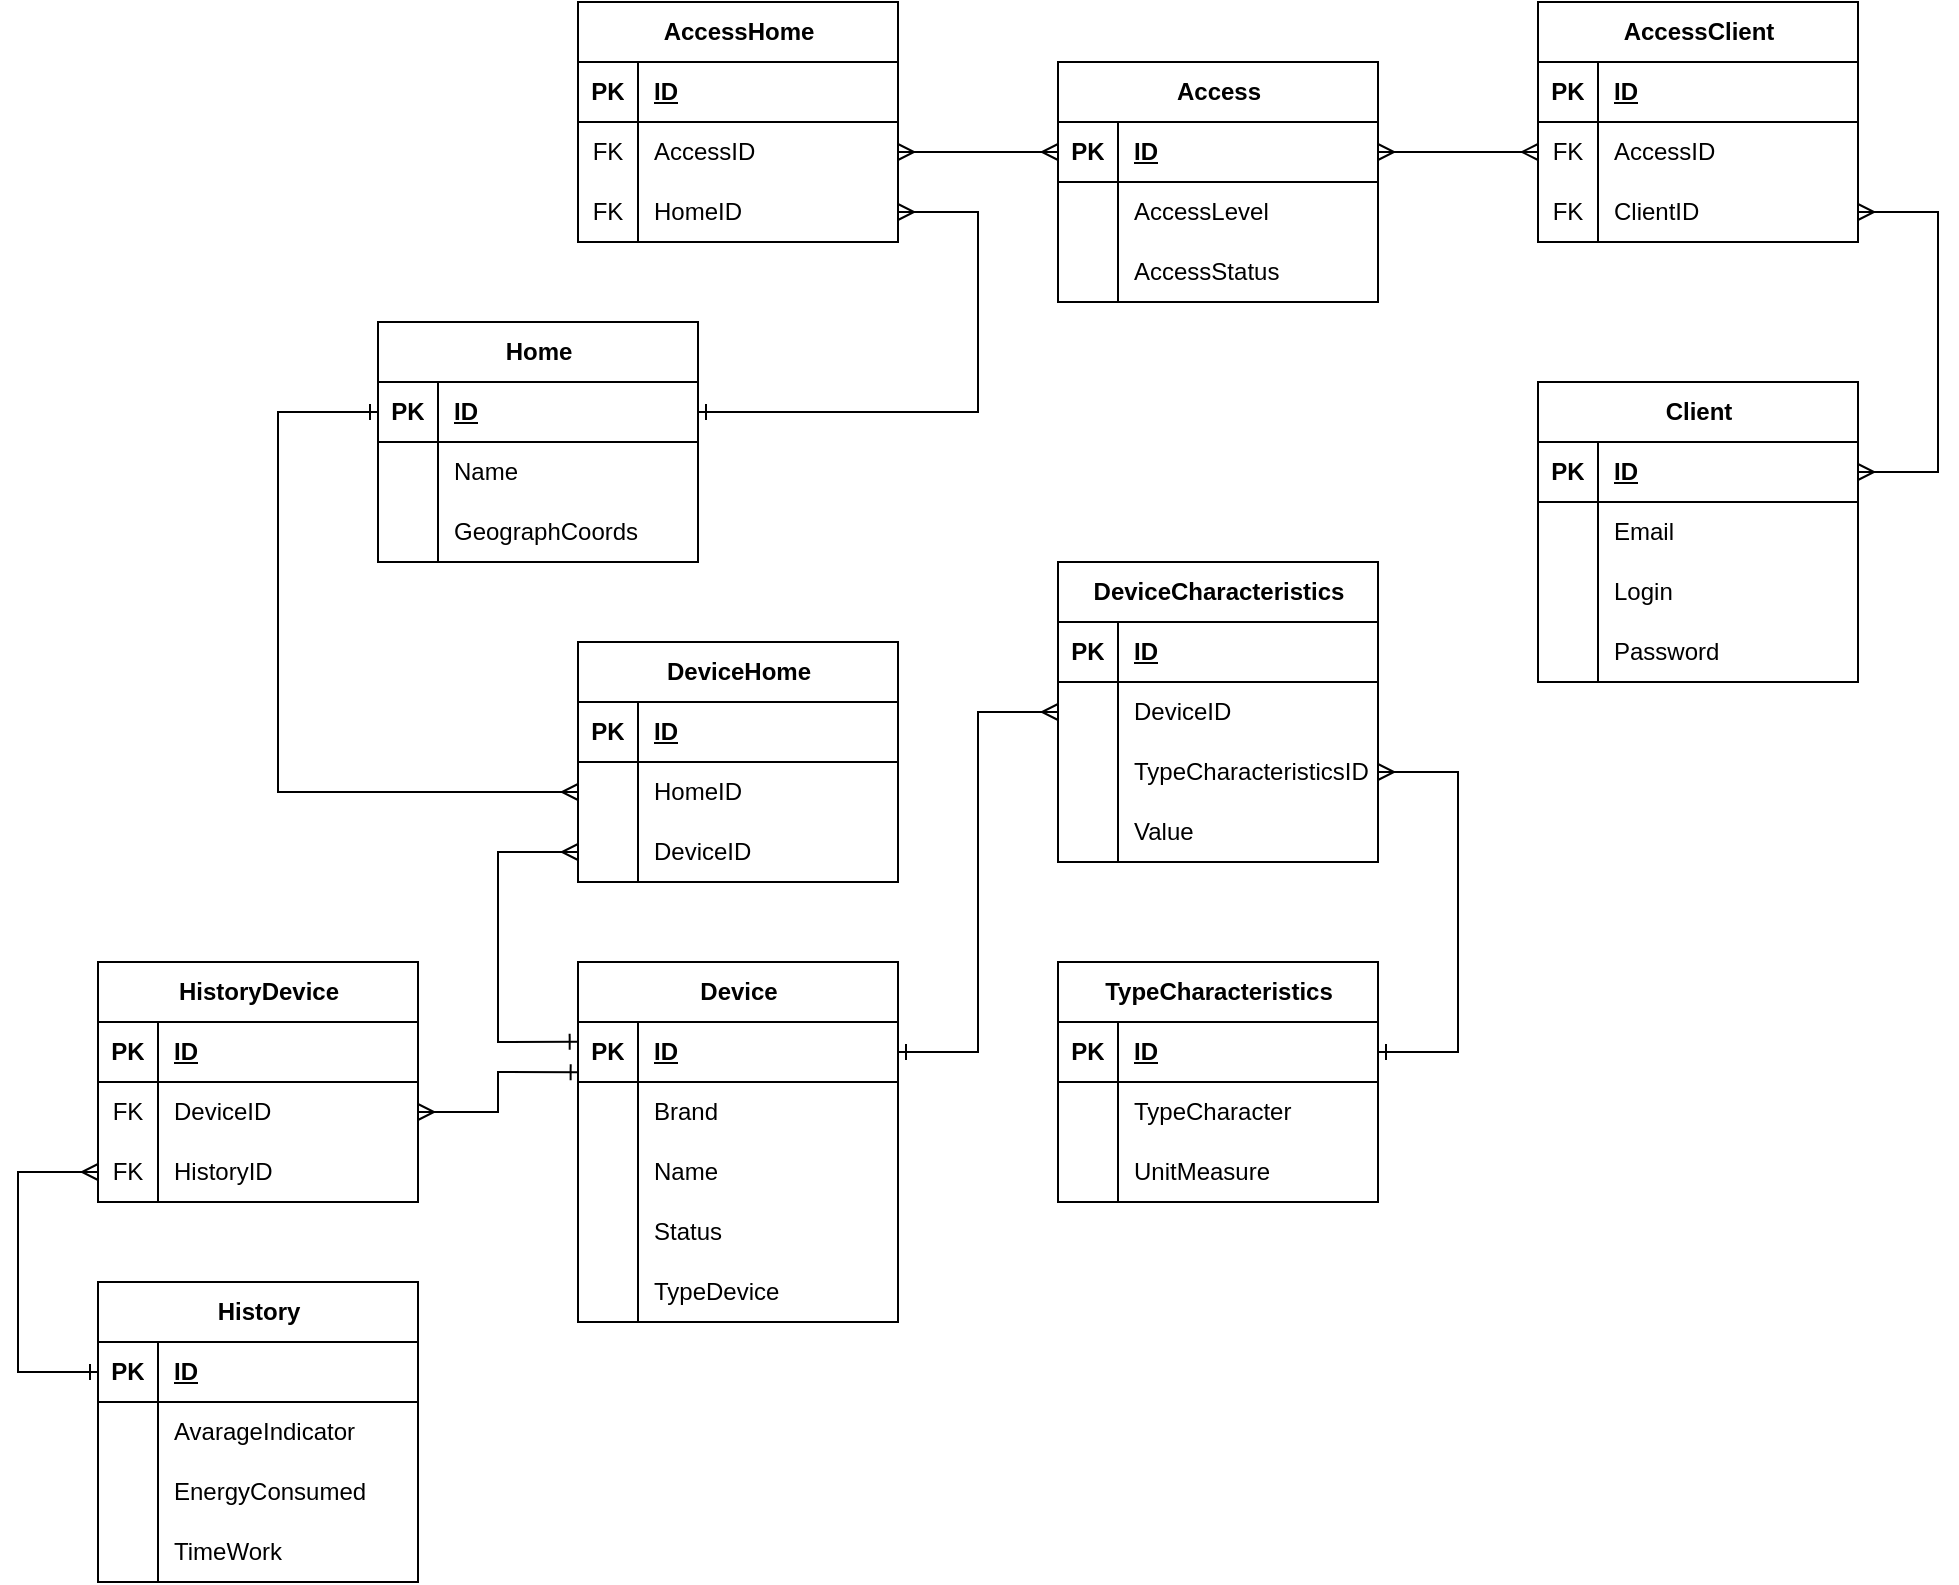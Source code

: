 <mxfile version="24.7.7">
  <diagram name="Страница — 1" id="acQRWjrzT6wDK0g6bfdz">
    <mxGraphModel dx="2562" dy="1176" grid="1" gridSize="10" guides="1" tooltips="1" connect="1" arrows="1" fold="1" page="1" pageScale="1" pageWidth="827" pageHeight="1169" math="0" shadow="0">
      <root>
        <mxCell id="0" />
        <mxCell id="1" parent="0" />
        <mxCell id="MQcg_zHYa3KgbE9stu58-11" value="Client" style="shape=table;startSize=30;container=1;collapsible=1;childLayout=tableLayout;fixedRows=1;rowLines=0;fontStyle=1;align=center;resizeLast=1;html=1;" vertex="1" parent="1">
          <mxGeometry x="240" y="350" width="160" height="150" as="geometry" />
        </mxCell>
        <mxCell id="MQcg_zHYa3KgbE9stu58-12" value="" style="shape=tableRow;horizontal=0;startSize=0;swimlaneHead=0;swimlaneBody=0;fillColor=none;collapsible=0;dropTarget=0;points=[[0,0.5],[1,0.5]];portConstraint=eastwest;top=0;left=0;right=0;bottom=1;" vertex="1" parent="MQcg_zHYa3KgbE9stu58-11">
          <mxGeometry y="30" width="160" height="30" as="geometry" />
        </mxCell>
        <mxCell id="MQcg_zHYa3KgbE9stu58-13" value="PK" style="shape=partialRectangle;connectable=0;fillColor=none;top=0;left=0;bottom=0;right=0;fontStyle=1;overflow=hidden;whiteSpace=wrap;html=1;" vertex="1" parent="MQcg_zHYa3KgbE9stu58-12">
          <mxGeometry width="30" height="30" as="geometry">
            <mxRectangle width="30" height="30" as="alternateBounds" />
          </mxGeometry>
        </mxCell>
        <mxCell id="MQcg_zHYa3KgbE9stu58-14" value="ID" style="shape=partialRectangle;connectable=0;fillColor=none;top=0;left=0;bottom=0;right=0;align=left;spacingLeft=6;fontStyle=5;overflow=hidden;whiteSpace=wrap;html=1;" vertex="1" parent="MQcg_zHYa3KgbE9stu58-12">
          <mxGeometry x="30" width="130" height="30" as="geometry">
            <mxRectangle width="130" height="30" as="alternateBounds" />
          </mxGeometry>
        </mxCell>
        <mxCell id="MQcg_zHYa3KgbE9stu58-15" value="" style="shape=tableRow;horizontal=0;startSize=0;swimlaneHead=0;swimlaneBody=0;fillColor=none;collapsible=0;dropTarget=0;points=[[0,0.5],[1,0.5]];portConstraint=eastwest;top=0;left=0;right=0;bottom=0;" vertex="1" parent="MQcg_zHYa3KgbE9stu58-11">
          <mxGeometry y="60" width="160" height="30" as="geometry" />
        </mxCell>
        <mxCell id="MQcg_zHYa3KgbE9stu58-16" value="" style="shape=partialRectangle;connectable=0;fillColor=none;top=0;left=0;bottom=0;right=0;editable=1;overflow=hidden;whiteSpace=wrap;html=1;" vertex="1" parent="MQcg_zHYa3KgbE9stu58-15">
          <mxGeometry width="30" height="30" as="geometry">
            <mxRectangle width="30" height="30" as="alternateBounds" />
          </mxGeometry>
        </mxCell>
        <mxCell id="MQcg_zHYa3KgbE9stu58-17" value="Email" style="shape=partialRectangle;connectable=0;fillColor=none;top=0;left=0;bottom=0;right=0;align=left;spacingLeft=6;overflow=hidden;whiteSpace=wrap;html=1;" vertex="1" parent="MQcg_zHYa3KgbE9stu58-15">
          <mxGeometry x="30" width="130" height="30" as="geometry">
            <mxRectangle width="130" height="30" as="alternateBounds" />
          </mxGeometry>
        </mxCell>
        <mxCell id="MQcg_zHYa3KgbE9stu58-18" value="" style="shape=tableRow;horizontal=0;startSize=0;swimlaneHead=0;swimlaneBody=0;fillColor=none;collapsible=0;dropTarget=0;points=[[0,0.5],[1,0.5]];portConstraint=eastwest;top=0;left=0;right=0;bottom=0;" vertex="1" parent="MQcg_zHYa3KgbE9stu58-11">
          <mxGeometry y="90" width="160" height="30" as="geometry" />
        </mxCell>
        <mxCell id="MQcg_zHYa3KgbE9stu58-19" value="" style="shape=partialRectangle;connectable=0;fillColor=none;top=0;left=0;bottom=0;right=0;editable=1;overflow=hidden;whiteSpace=wrap;html=1;" vertex="1" parent="MQcg_zHYa3KgbE9stu58-18">
          <mxGeometry width="30" height="30" as="geometry">
            <mxRectangle width="30" height="30" as="alternateBounds" />
          </mxGeometry>
        </mxCell>
        <mxCell id="MQcg_zHYa3KgbE9stu58-20" value="Login" style="shape=partialRectangle;connectable=0;fillColor=none;top=0;left=0;bottom=0;right=0;align=left;spacingLeft=6;overflow=hidden;whiteSpace=wrap;html=1;" vertex="1" parent="MQcg_zHYa3KgbE9stu58-18">
          <mxGeometry x="30" width="130" height="30" as="geometry">
            <mxRectangle width="130" height="30" as="alternateBounds" />
          </mxGeometry>
        </mxCell>
        <mxCell id="MQcg_zHYa3KgbE9stu58-21" value="" style="shape=tableRow;horizontal=0;startSize=0;swimlaneHead=0;swimlaneBody=0;fillColor=none;collapsible=0;dropTarget=0;points=[[0,0.5],[1,0.5]];portConstraint=eastwest;top=0;left=0;right=0;bottom=0;" vertex="1" parent="MQcg_zHYa3KgbE9stu58-11">
          <mxGeometry y="120" width="160" height="30" as="geometry" />
        </mxCell>
        <mxCell id="MQcg_zHYa3KgbE9stu58-22" value="" style="shape=partialRectangle;connectable=0;fillColor=none;top=0;left=0;bottom=0;right=0;editable=1;overflow=hidden;whiteSpace=wrap;html=1;" vertex="1" parent="MQcg_zHYa3KgbE9stu58-21">
          <mxGeometry width="30" height="30" as="geometry">
            <mxRectangle width="30" height="30" as="alternateBounds" />
          </mxGeometry>
        </mxCell>
        <mxCell id="MQcg_zHYa3KgbE9stu58-23" value="Password" style="shape=partialRectangle;connectable=0;fillColor=none;top=0;left=0;bottom=0;right=0;align=left;spacingLeft=6;overflow=hidden;whiteSpace=wrap;html=1;" vertex="1" parent="MQcg_zHYa3KgbE9stu58-21">
          <mxGeometry x="30" width="130" height="30" as="geometry">
            <mxRectangle width="130" height="30" as="alternateBounds" />
          </mxGeometry>
        </mxCell>
        <mxCell id="MQcg_zHYa3KgbE9stu58-24" value="AccessClient" style="shape=table;startSize=30;container=1;collapsible=1;childLayout=tableLayout;fixedRows=1;rowLines=0;fontStyle=1;align=center;resizeLast=1;html=1;" vertex="1" parent="1">
          <mxGeometry x="240" y="160" width="160" height="120" as="geometry" />
        </mxCell>
        <mxCell id="MQcg_zHYa3KgbE9stu58-25" value="" style="shape=tableRow;horizontal=0;startSize=0;swimlaneHead=0;swimlaneBody=0;fillColor=none;collapsible=0;dropTarget=0;points=[[0,0.5],[1,0.5]];portConstraint=eastwest;top=0;left=0;right=0;bottom=1;" vertex="1" parent="MQcg_zHYa3KgbE9stu58-24">
          <mxGeometry y="30" width="160" height="30" as="geometry" />
        </mxCell>
        <mxCell id="MQcg_zHYa3KgbE9stu58-26" value="PK" style="shape=partialRectangle;connectable=0;fillColor=none;top=0;left=0;bottom=0;right=0;fontStyle=1;overflow=hidden;whiteSpace=wrap;html=1;" vertex="1" parent="MQcg_zHYa3KgbE9stu58-25">
          <mxGeometry width="30" height="30" as="geometry">
            <mxRectangle width="30" height="30" as="alternateBounds" />
          </mxGeometry>
        </mxCell>
        <mxCell id="MQcg_zHYa3KgbE9stu58-27" value="ID" style="shape=partialRectangle;connectable=0;fillColor=none;top=0;left=0;bottom=0;right=0;align=left;spacingLeft=6;fontStyle=5;overflow=hidden;whiteSpace=wrap;html=1;" vertex="1" parent="MQcg_zHYa3KgbE9stu58-25">
          <mxGeometry x="30" width="130" height="30" as="geometry">
            <mxRectangle width="130" height="30" as="alternateBounds" />
          </mxGeometry>
        </mxCell>
        <mxCell id="MQcg_zHYa3KgbE9stu58-28" value="" style="shape=tableRow;horizontal=0;startSize=0;swimlaneHead=0;swimlaneBody=0;fillColor=none;collapsible=0;dropTarget=0;points=[[0,0.5],[1,0.5]];portConstraint=eastwest;top=0;left=0;right=0;bottom=0;" vertex="1" parent="MQcg_zHYa3KgbE9stu58-24">
          <mxGeometry y="60" width="160" height="30" as="geometry" />
        </mxCell>
        <mxCell id="MQcg_zHYa3KgbE9stu58-29" value="FK" style="shape=partialRectangle;connectable=0;fillColor=none;top=0;left=0;bottom=0;right=0;editable=1;overflow=hidden;whiteSpace=wrap;html=1;" vertex="1" parent="MQcg_zHYa3KgbE9stu58-28">
          <mxGeometry width="30" height="30" as="geometry">
            <mxRectangle width="30" height="30" as="alternateBounds" />
          </mxGeometry>
        </mxCell>
        <mxCell id="MQcg_zHYa3KgbE9stu58-30" value="AccessID" style="shape=partialRectangle;connectable=0;fillColor=none;top=0;left=0;bottom=0;right=0;align=left;spacingLeft=6;overflow=hidden;whiteSpace=wrap;html=1;" vertex="1" parent="MQcg_zHYa3KgbE9stu58-28">
          <mxGeometry x="30" width="130" height="30" as="geometry">
            <mxRectangle width="130" height="30" as="alternateBounds" />
          </mxGeometry>
        </mxCell>
        <mxCell id="MQcg_zHYa3KgbE9stu58-31" value="" style="shape=tableRow;horizontal=0;startSize=0;swimlaneHead=0;swimlaneBody=0;fillColor=none;collapsible=0;dropTarget=0;points=[[0,0.5],[1,0.5]];portConstraint=eastwest;top=0;left=0;right=0;bottom=0;" vertex="1" parent="MQcg_zHYa3KgbE9stu58-24">
          <mxGeometry y="90" width="160" height="30" as="geometry" />
        </mxCell>
        <mxCell id="MQcg_zHYa3KgbE9stu58-32" value="FK" style="shape=partialRectangle;connectable=0;fillColor=none;top=0;left=0;bottom=0;right=0;editable=1;overflow=hidden;whiteSpace=wrap;html=1;" vertex="1" parent="MQcg_zHYa3KgbE9stu58-31">
          <mxGeometry width="30" height="30" as="geometry">
            <mxRectangle width="30" height="30" as="alternateBounds" />
          </mxGeometry>
        </mxCell>
        <mxCell id="MQcg_zHYa3KgbE9stu58-33" value="ClientID" style="shape=partialRectangle;connectable=0;fillColor=none;top=0;left=0;bottom=0;right=0;align=left;spacingLeft=6;overflow=hidden;whiteSpace=wrap;html=1;" vertex="1" parent="MQcg_zHYa3KgbE9stu58-31">
          <mxGeometry x="30" width="130" height="30" as="geometry">
            <mxRectangle width="130" height="30" as="alternateBounds" />
          </mxGeometry>
        </mxCell>
        <mxCell id="MQcg_zHYa3KgbE9stu58-37" value="Access" style="shape=table;startSize=30;container=1;collapsible=1;childLayout=tableLayout;fixedRows=1;rowLines=0;fontStyle=1;align=center;resizeLast=1;html=1;" vertex="1" parent="1">
          <mxGeometry y="190" width="160" height="120" as="geometry" />
        </mxCell>
        <mxCell id="MQcg_zHYa3KgbE9stu58-38" value="" style="shape=tableRow;horizontal=0;startSize=0;swimlaneHead=0;swimlaneBody=0;fillColor=none;collapsible=0;dropTarget=0;points=[[0,0.5],[1,0.5]];portConstraint=eastwest;top=0;left=0;right=0;bottom=1;" vertex="1" parent="MQcg_zHYa3KgbE9stu58-37">
          <mxGeometry y="30" width="160" height="30" as="geometry" />
        </mxCell>
        <mxCell id="MQcg_zHYa3KgbE9stu58-39" value="PK" style="shape=partialRectangle;connectable=0;fillColor=none;top=0;left=0;bottom=0;right=0;fontStyle=1;overflow=hidden;whiteSpace=wrap;html=1;" vertex="1" parent="MQcg_zHYa3KgbE9stu58-38">
          <mxGeometry width="30" height="30" as="geometry">
            <mxRectangle width="30" height="30" as="alternateBounds" />
          </mxGeometry>
        </mxCell>
        <mxCell id="MQcg_zHYa3KgbE9stu58-40" value="ID" style="shape=partialRectangle;connectable=0;fillColor=none;top=0;left=0;bottom=0;right=0;align=left;spacingLeft=6;fontStyle=5;overflow=hidden;whiteSpace=wrap;html=1;" vertex="1" parent="MQcg_zHYa3KgbE9stu58-38">
          <mxGeometry x="30" width="130" height="30" as="geometry">
            <mxRectangle width="130" height="30" as="alternateBounds" />
          </mxGeometry>
        </mxCell>
        <mxCell id="MQcg_zHYa3KgbE9stu58-41" value="" style="shape=tableRow;horizontal=0;startSize=0;swimlaneHead=0;swimlaneBody=0;fillColor=none;collapsible=0;dropTarget=0;points=[[0,0.5],[1,0.5]];portConstraint=eastwest;top=0;left=0;right=0;bottom=0;" vertex="1" parent="MQcg_zHYa3KgbE9stu58-37">
          <mxGeometry y="60" width="160" height="30" as="geometry" />
        </mxCell>
        <mxCell id="MQcg_zHYa3KgbE9stu58-42" value="" style="shape=partialRectangle;connectable=0;fillColor=none;top=0;left=0;bottom=0;right=0;editable=1;overflow=hidden;whiteSpace=wrap;html=1;" vertex="1" parent="MQcg_zHYa3KgbE9stu58-41">
          <mxGeometry width="30" height="30" as="geometry">
            <mxRectangle width="30" height="30" as="alternateBounds" />
          </mxGeometry>
        </mxCell>
        <mxCell id="MQcg_zHYa3KgbE9stu58-43" value="AccessLevel" style="shape=partialRectangle;connectable=0;fillColor=none;top=0;left=0;bottom=0;right=0;align=left;spacingLeft=6;overflow=hidden;whiteSpace=wrap;html=1;" vertex="1" parent="MQcg_zHYa3KgbE9stu58-41">
          <mxGeometry x="30" width="130" height="30" as="geometry">
            <mxRectangle width="130" height="30" as="alternateBounds" />
          </mxGeometry>
        </mxCell>
        <mxCell id="MQcg_zHYa3KgbE9stu58-44" value="" style="shape=tableRow;horizontal=0;startSize=0;swimlaneHead=0;swimlaneBody=0;fillColor=none;collapsible=0;dropTarget=0;points=[[0,0.5],[1,0.5]];portConstraint=eastwest;top=0;left=0;right=0;bottom=0;" vertex="1" parent="MQcg_zHYa3KgbE9stu58-37">
          <mxGeometry y="90" width="160" height="30" as="geometry" />
        </mxCell>
        <mxCell id="MQcg_zHYa3KgbE9stu58-45" value="" style="shape=partialRectangle;connectable=0;fillColor=none;top=0;left=0;bottom=0;right=0;editable=1;overflow=hidden;whiteSpace=wrap;html=1;" vertex="1" parent="MQcg_zHYa3KgbE9stu58-44">
          <mxGeometry width="30" height="30" as="geometry">
            <mxRectangle width="30" height="30" as="alternateBounds" />
          </mxGeometry>
        </mxCell>
        <mxCell id="MQcg_zHYa3KgbE9stu58-46" value="AccessStatus" style="shape=partialRectangle;connectable=0;fillColor=none;top=0;left=0;bottom=0;right=0;align=left;spacingLeft=6;overflow=hidden;whiteSpace=wrap;html=1;" vertex="1" parent="MQcg_zHYa3KgbE9stu58-44">
          <mxGeometry x="30" width="130" height="30" as="geometry">
            <mxRectangle width="130" height="30" as="alternateBounds" />
          </mxGeometry>
        </mxCell>
        <mxCell id="MQcg_zHYa3KgbE9stu58-47" value="AccessHome" style="shape=table;startSize=30;container=1;collapsible=1;childLayout=tableLayout;fixedRows=1;rowLines=0;fontStyle=1;align=center;resizeLast=1;html=1;" vertex="1" parent="1">
          <mxGeometry x="-240" y="160" width="160" height="120" as="geometry" />
        </mxCell>
        <mxCell id="MQcg_zHYa3KgbE9stu58-48" value="" style="shape=tableRow;horizontal=0;startSize=0;swimlaneHead=0;swimlaneBody=0;fillColor=none;collapsible=0;dropTarget=0;points=[[0,0.5],[1,0.5]];portConstraint=eastwest;top=0;left=0;right=0;bottom=1;" vertex="1" parent="MQcg_zHYa3KgbE9stu58-47">
          <mxGeometry y="30" width="160" height="30" as="geometry" />
        </mxCell>
        <mxCell id="MQcg_zHYa3KgbE9stu58-49" value="PK" style="shape=partialRectangle;connectable=0;fillColor=none;top=0;left=0;bottom=0;right=0;fontStyle=1;overflow=hidden;whiteSpace=wrap;html=1;" vertex="1" parent="MQcg_zHYa3KgbE9stu58-48">
          <mxGeometry width="30" height="30" as="geometry">
            <mxRectangle width="30" height="30" as="alternateBounds" />
          </mxGeometry>
        </mxCell>
        <mxCell id="MQcg_zHYa3KgbE9stu58-50" value="ID" style="shape=partialRectangle;connectable=0;fillColor=none;top=0;left=0;bottom=0;right=0;align=left;spacingLeft=6;fontStyle=5;overflow=hidden;whiteSpace=wrap;html=1;" vertex="1" parent="MQcg_zHYa3KgbE9stu58-48">
          <mxGeometry x="30" width="130" height="30" as="geometry">
            <mxRectangle width="130" height="30" as="alternateBounds" />
          </mxGeometry>
        </mxCell>
        <mxCell id="MQcg_zHYa3KgbE9stu58-51" value="" style="shape=tableRow;horizontal=0;startSize=0;swimlaneHead=0;swimlaneBody=0;fillColor=none;collapsible=0;dropTarget=0;points=[[0,0.5],[1,0.5]];portConstraint=eastwest;top=0;left=0;right=0;bottom=0;" vertex="1" parent="MQcg_zHYa3KgbE9stu58-47">
          <mxGeometry y="60" width="160" height="30" as="geometry" />
        </mxCell>
        <mxCell id="MQcg_zHYa3KgbE9stu58-52" value="FK" style="shape=partialRectangle;connectable=0;fillColor=none;top=0;left=0;bottom=0;right=0;editable=1;overflow=hidden;whiteSpace=wrap;html=1;" vertex="1" parent="MQcg_zHYa3KgbE9stu58-51">
          <mxGeometry width="30" height="30" as="geometry">
            <mxRectangle width="30" height="30" as="alternateBounds" />
          </mxGeometry>
        </mxCell>
        <mxCell id="MQcg_zHYa3KgbE9stu58-53" value="AccessID" style="shape=partialRectangle;connectable=0;fillColor=none;top=0;left=0;bottom=0;right=0;align=left;spacingLeft=6;overflow=hidden;whiteSpace=wrap;html=1;" vertex="1" parent="MQcg_zHYa3KgbE9stu58-51">
          <mxGeometry x="30" width="130" height="30" as="geometry">
            <mxRectangle width="130" height="30" as="alternateBounds" />
          </mxGeometry>
        </mxCell>
        <mxCell id="MQcg_zHYa3KgbE9stu58-54" value="" style="shape=tableRow;horizontal=0;startSize=0;swimlaneHead=0;swimlaneBody=0;fillColor=none;collapsible=0;dropTarget=0;points=[[0,0.5],[1,0.5]];portConstraint=eastwest;top=0;left=0;right=0;bottom=0;" vertex="1" parent="MQcg_zHYa3KgbE9stu58-47">
          <mxGeometry y="90" width="160" height="30" as="geometry" />
        </mxCell>
        <mxCell id="MQcg_zHYa3KgbE9stu58-55" value="FK" style="shape=partialRectangle;connectable=0;fillColor=none;top=0;left=0;bottom=0;right=0;editable=1;overflow=hidden;whiteSpace=wrap;html=1;" vertex="1" parent="MQcg_zHYa3KgbE9stu58-54">
          <mxGeometry width="30" height="30" as="geometry">
            <mxRectangle width="30" height="30" as="alternateBounds" />
          </mxGeometry>
        </mxCell>
        <mxCell id="MQcg_zHYa3KgbE9stu58-56" value="HomeID" style="shape=partialRectangle;connectable=0;fillColor=none;top=0;left=0;bottom=0;right=0;align=left;spacingLeft=6;overflow=hidden;whiteSpace=wrap;html=1;" vertex="1" parent="MQcg_zHYa3KgbE9stu58-54">
          <mxGeometry x="30" width="130" height="30" as="geometry">
            <mxRectangle width="130" height="30" as="alternateBounds" />
          </mxGeometry>
        </mxCell>
        <mxCell id="MQcg_zHYa3KgbE9stu58-57" value="Home" style="shape=table;startSize=30;container=1;collapsible=1;childLayout=tableLayout;fixedRows=1;rowLines=0;fontStyle=1;align=center;resizeLast=1;html=1;" vertex="1" parent="1">
          <mxGeometry x="-340" y="320" width="160" height="120" as="geometry" />
        </mxCell>
        <mxCell id="MQcg_zHYa3KgbE9stu58-58" value="" style="shape=tableRow;horizontal=0;startSize=0;swimlaneHead=0;swimlaneBody=0;fillColor=none;collapsible=0;dropTarget=0;points=[[0,0.5],[1,0.5]];portConstraint=eastwest;top=0;left=0;right=0;bottom=1;" vertex="1" parent="MQcg_zHYa3KgbE9stu58-57">
          <mxGeometry y="30" width="160" height="30" as="geometry" />
        </mxCell>
        <mxCell id="MQcg_zHYa3KgbE9stu58-59" value="PK" style="shape=partialRectangle;connectable=0;fillColor=none;top=0;left=0;bottom=0;right=0;fontStyle=1;overflow=hidden;whiteSpace=wrap;html=1;" vertex="1" parent="MQcg_zHYa3KgbE9stu58-58">
          <mxGeometry width="30" height="30" as="geometry">
            <mxRectangle width="30" height="30" as="alternateBounds" />
          </mxGeometry>
        </mxCell>
        <mxCell id="MQcg_zHYa3KgbE9stu58-60" value="ID" style="shape=partialRectangle;connectable=0;fillColor=none;top=0;left=0;bottom=0;right=0;align=left;spacingLeft=6;fontStyle=5;overflow=hidden;whiteSpace=wrap;html=1;" vertex="1" parent="MQcg_zHYa3KgbE9stu58-58">
          <mxGeometry x="30" width="130" height="30" as="geometry">
            <mxRectangle width="130" height="30" as="alternateBounds" />
          </mxGeometry>
        </mxCell>
        <mxCell id="MQcg_zHYa3KgbE9stu58-61" value="" style="shape=tableRow;horizontal=0;startSize=0;swimlaneHead=0;swimlaneBody=0;fillColor=none;collapsible=0;dropTarget=0;points=[[0,0.5],[1,0.5]];portConstraint=eastwest;top=0;left=0;right=0;bottom=0;" vertex="1" parent="MQcg_zHYa3KgbE9stu58-57">
          <mxGeometry y="60" width="160" height="30" as="geometry" />
        </mxCell>
        <mxCell id="MQcg_zHYa3KgbE9stu58-62" value="" style="shape=partialRectangle;connectable=0;fillColor=none;top=0;left=0;bottom=0;right=0;editable=1;overflow=hidden;whiteSpace=wrap;html=1;" vertex="1" parent="MQcg_zHYa3KgbE9stu58-61">
          <mxGeometry width="30" height="30" as="geometry">
            <mxRectangle width="30" height="30" as="alternateBounds" />
          </mxGeometry>
        </mxCell>
        <mxCell id="MQcg_zHYa3KgbE9stu58-63" value="Name" style="shape=partialRectangle;connectable=0;fillColor=none;top=0;left=0;bottom=0;right=0;align=left;spacingLeft=6;overflow=hidden;whiteSpace=wrap;html=1;" vertex="1" parent="MQcg_zHYa3KgbE9stu58-61">
          <mxGeometry x="30" width="130" height="30" as="geometry">
            <mxRectangle width="130" height="30" as="alternateBounds" />
          </mxGeometry>
        </mxCell>
        <mxCell id="MQcg_zHYa3KgbE9stu58-64" value="" style="shape=tableRow;horizontal=0;startSize=0;swimlaneHead=0;swimlaneBody=0;fillColor=none;collapsible=0;dropTarget=0;points=[[0,0.5],[1,0.5]];portConstraint=eastwest;top=0;left=0;right=0;bottom=0;" vertex="1" parent="MQcg_zHYa3KgbE9stu58-57">
          <mxGeometry y="90" width="160" height="30" as="geometry" />
        </mxCell>
        <mxCell id="MQcg_zHYa3KgbE9stu58-65" value="" style="shape=partialRectangle;connectable=0;fillColor=none;top=0;left=0;bottom=0;right=0;editable=1;overflow=hidden;whiteSpace=wrap;html=1;" vertex="1" parent="MQcg_zHYa3KgbE9stu58-64">
          <mxGeometry width="30" height="30" as="geometry">
            <mxRectangle width="30" height="30" as="alternateBounds" />
          </mxGeometry>
        </mxCell>
        <mxCell id="MQcg_zHYa3KgbE9stu58-66" value="GeographCoords" style="shape=partialRectangle;connectable=0;fillColor=none;top=0;left=0;bottom=0;right=0;align=left;spacingLeft=6;overflow=hidden;whiteSpace=wrap;html=1;" vertex="1" parent="MQcg_zHYa3KgbE9stu58-64">
          <mxGeometry x="30" width="130" height="30" as="geometry">
            <mxRectangle width="130" height="30" as="alternateBounds" />
          </mxGeometry>
        </mxCell>
        <mxCell id="MQcg_zHYa3KgbE9stu58-68" value="DeviceHome" style="shape=table;startSize=30;container=1;collapsible=1;childLayout=tableLayout;fixedRows=1;rowLines=0;fontStyle=1;align=center;resizeLast=1;html=1;" vertex="1" parent="1">
          <mxGeometry x="-240" y="480" width="160" height="120" as="geometry" />
        </mxCell>
        <mxCell id="MQcg_zHYa3KgbE9stu58-69" value="" style="shape=tableRow;horizontal=0;startSize=0;swimlaneHead=0;swimlaneBody=0;fillColor=none;collapsible=0;dropTarget=0;points=[[0,0.5],[1,0.5]];portConstraint=eastwest;top=0;left=0;right=0;bottom=1;" vertex="1" parent="MQcg_zHYa3KgbE9stu58-68">
          <mxGeometry y="30" width="160" height="30" as="geometry" />
        </mxCell>
        <mxCell id="MQcg_zHYa3KgbE9stu58-70" value="PK" style="shape=partialRectangle;connectable=0;fillColor=none;top=0;left=0;bottom=0;right=0;fontStyle=1;overflow=hidden;whiteSpace=wrap;html=1;" vertex="1" parent="MQcg_zHYa3KgbE9stu58-69">
          <mxGeometry width="30" height="30" as="geometry">
            <mxRectangle width="30" height="30" as="alternateBounds" />
          </mxGeometry>
        </mxCell>
        <mxCell id="MQcg_zHYa3KgbE9stu58-71" value="ID" style="shape=partialRectangle;connectable=0;fillColor=none;top=0;left=0;bottom=0;right=0;align=left;spacingLeft=6;fontStyle=5;overflow=hidden;whiteSpace=wrap;html=1;" vertex="1" parent="MQcg_zHYa3KgbE9stu58-69">
          <mxGeometry x="30" width="130" height="30" as="geometry">
            <mxRectangle width="130" height="30" as="alternateBounds" />
          </mxGeometry>
        </mxCell>
        <mxCell id="MQcg_zHYa3KgbE9stu58-72" value="" style="shape=tableRow;horizontal=0;startSize=0;swimlaneHead=0;swimlaneBody=0;fillColor=none;collapsible=0;dropTarget=0;points=[[0,0.5],[1,0.5]];portConstraint=eastwest;top=0;left=0;right=0;bottom=0;" vertex="1" parent="MQcg_zHYa3KgbE9stu58-68">
          <mxGeometry y="60" width="160" height="30" as="geometry" />
        </mxCell>
        <mxCell id="MQcg_zHYa3KgbE9stu58-73" value="" style="shape=partialRectangle;connectable=0;fillColor=none;top=0;left=0;bottom=0;right=0;editable=1;overflow=hidden;whiteSpace=wrap;html=1;" vertex="1" parent="MQcg_zHYa3KgbE9stu58-72">
          <mxGeometry width="30" height="30" as="geometry">
            <mxRectangle width="30" height="30" as="alternateBounds" />
          </mxGeometry>
        </mxCell>
        <mxCell id="MQcg_zHYa3KgbE9stu58-74" value="HomeID" style="shape=partialRectangle;connectable=0;fillColor=none;top=0;left=0;bottom=0;right=0;align=left;spacingLeft=6;overflow=hidden;whiteSpace=wrap;html=1;" vertex="1" parent="MQcg_zHYa3KgbE9stu58-72">
          <mxGeometry x="30" width="130" height="30" as="geometry">
            <mxRectangle width="130" height="30" as="alternateBounds" />
          </mxGeometry>
        </mxCell>
        <mxCell id="MQcg_zHYa3KgbE9stu58-75" value="" style="shape=tableRow;horizontal=0;startSize=0;swimlaneHead=0;swimlaneBody=0;fillColor=none;collapsible=0;dropTarget=0;points=[[0,0.5],[1,0.5]];portConstraint=eastwest;top=0;left=0;right=0;bottom=0;" vertex="1" parent="MQcg_zHYa3KgbE9stu58-68">
          <mxGeometry y="90" width="160" height="30" as="geometry" />
        </mxCell>
        <mxCell id="MQcg_zHYa3KgbE9stu58-76" value="" style="shape=partialRectangle;connectable=0;fillColor=none;top=0;left=0;bottom=0;right=0;editable=1;overflow=hidden;whiteSpace=wrap;html=1;" vertex="1" parent="MQcg_zHYa3KgbE9stu58-75">
          <mxGeometry width="30" height="30" as="geometry">
            <mxRectangle width="30" height="30" as="alternateBounds" />
          </mxGeometry>
        </mxCell>
        <mxCell id="MQcg_zHYa3KgbE9stu58-77" value="DeviceID" style="shape=partialRectangle;connectable=0;fillColor=none;top=0;left=0;bottom=0;right=0;align=left;spacingLeft=6;overflow=hidden;whiteSpace=wrap;html=1;" vertex="1" parent="MQcg_zHYa3KgbE9stu58-75">
          <mxGeometry x="30" width="130" height="30" as="geometry">
            <mxRectangle width="130" height="30" as="alternateBounds" />
          </mxGeometry>
        </mxCell>
        <mxCell id="MQcg_zHYa3KgbE9stu58-78" value="Device" style="shape=table;startSize=30;container=1;collapsible=1;childLayout=tableLayout;fixedRows=1;rowLines=0;fontStyle=1;align=center;resizeLast=1;html=1;" vertex="1" parent="1">
          <mxGeometry x="-240" y="640" width="160" height="180" as="geometry" />
        </mxCell>
        <mxCell id="MQcg_zHYa3KgbE9stu58-79" value="" style="shape=tableRow;horizontal=0;startSize=0;swimlaneHead=0;swimlaneBody=0;fillColor=none;collapsible=0;dropTarget=0;points=[[0,0.5],[1,0.5]];portConstraint=eastwest;top=0;left=0;right=0;bottom=1;" vertex="1" parent="MQcg_zHYa3KgbE9stu58-78">
          <mxGeometry y="30" width="160" height="30" as="geometry" />
        </mxCell>
        <mxCell id="MQcg_zHYa3KgbE9stu58-80" value="PK" style="shape=partialRectangle;connectable=0;fillColor=none;top=0;left=0;bottom=0;right=0;fontStyle=1;overflow=hidden;whiteSpace=wrap;html=1;" vertex="1" parent="MQcg_zHYa3KgbE9stu58-79">
          <mxGeometry width="30" height="30" as="geometry">
            <mxRectangle width="30" height="30" as="alternateBounds" />
          </mxGeometry>
        </mxCell>
        <mxCell id="MQcg_zHYa3KgbE9stu58-81" value="ID" style="shape=partialRectangle;connectable=0;fillColor=none;top=0;left=0;bottom=0;right=0;align=left;spacingLeft=6;fontStyle=5;overflow=hidden;whiteSpace=wrap;html=1;" vertex="1" parent="MQcg_zHYa3KgbE9stu58-79">
          <mxGeometry x="30" width="130" height="30" as="geometry">
            <mxRectangle width="130" height="30" as="alternateBounds" />
          </mxGeometry>
        </mxCell>
        <mxCell id="MQcg_zHYa3KgbE9stu58-82" value="" style="shape=tableRow;horizontal=0;startSize=0;swimlaneHead=0;swimlaneBody=0;fillColor=none;collapsible=0;dropTarget=0;points=[[0,0.5],[1,0.5]];portConstraint=eastwest;top=0;left=0;right=0;bottom=0;" vertex="1" parent="MQcg_zHYa3KgbE9stu58-78">
          <mxGeometry y="60" width="160" height="30" as="geometry" />
        </mxCell>
        <mxCell id="MQcg_zHYa3KgbE9stu58-83" value="" style="shape=partialRectangle;connectable=0;fillColor=none;top=0;left=0;bottom=0;right=0;editable=1;overflow=hidden;whiteSpace=wrap;html=1;" vertex="1" parent="MQcg_zHYa3KgbE9stu58-82">
          <mxGeometry width="30" height="30" as="geometry">
            <mxRectangle width="30" height="30" as="alternateBounds" />
          </mxGeometry>
        </mxCell>
        <mxCell id="MQcg_zHYa3KgbE9stu58-84" value="Brand" style="shape=partialRectangle;connectable=0;fillColor=none;top=0;left=0;bottom=0;right=0;align=left;spacingLeft=6;overflow=hidden;whiteSpace=wrap;html=1;" vertex="1" parent="MQcg_zHYa3KgbE9stu58-82">
          <mxGeometry x="30" width="130" height="30" as="geometry">
            <mxRectangle width="130" height="30" as="alternateBounds" />
          </mxGeometry>
        </mxCell>
        <mxCell id="MQcg_zHYa3KgbE9stu58-85" value="" style="shape=tableRow;horizontal=0;startSize=0;swimlaneHead=0;swimlaneBody=0;fillColor=none;collapsible=0;dropTarget=0;points=[[0,0.5],[1,0.5]];portConstraint=eastwest;top=0;left=0;right=0;bottom=0;" vertex="1" parent="MQcg_zHYa3KgbE9stu58-78">
          <mxGeometry y="90" width="160" height="30" as="geometry" />
        </mxCell>
        <mxCell id="MQcg_zHYa3KgbE9stu58-86" value="" style="shape=partialRectangle;connectable=0;fillColor=none;top=0;left=0;bottom=0;right=0;editable=1;overflow=hidden;whiteSpace=wrap;html=1;" vertex="1" parent="MQcg_zHYa3KgbE9stu58-85">
          <mxGeometry width="30" height="30" as="geometry">
            <mxRectangle width="30" height="30" as="alternateBounds" />
          </mxGeometry>
        </mxCell>
        <mxCell id="MQcg_zHYa3KgbE9stu58-87" value="Name" style="shape=partialRectangle;connectable=0;fillColor=none;top=0;left=0;bottom=0;right=0;align=left;spacingLeft=6;overflow=hidden;whiteSpace=wrap;html=1;" vertex="1" parent="MQcg_zHYa3KgbE9stu58-85">
          <mxGeometry x="30" width="130" height="30" as="geometry">
            <mxRectangle width="130" height="30" as="alternateBounds" />
          </mxGeometry>
        </mxCell>
        <mxCell id="MQcg_zHYa3KgbE9stu58-88" value="" style="shape=tableRow;horizontal=0;startSize=0;swimlaneHead=0;swimlaneBody=0;fillColor=none;collapsible=0;dropTarget=0;points=[[0,0.5],[1,0.5]];portConstraint=eastwest;top=0;left=0;right=0;bottom=0;" vertex="1" parent="MQcg_zHYa3KgbE9stu58-78">
          <mxGeometry y="120" width="160" height="30" as="geometry" />
        </mxCell>
        <mxCell id="MQcg_zHYa3KgbE9stu58-89" value="" style="shape=partialRectangle;connectable=0;fillColor=none;top=0;left=0;bottom=0;right=0;editable=1;overflow=hidden;whiteSpace=wrap;html=1;" vertex="1" parent="MQcg_zHYa3KgbE9stu58-88">
          <mxGeometry width="30" height="30" as="geometry">
            <mxRectangle width="30" height="30" as="alternateBounds" />
          </mxGeometry>
        </mxCell>
        <mxCell id="MQcg_zHYa3KgbE9stu58-90" value="Status" style="shape=partialRectangle;connectable=0;fillColor=none;top=0;left=0;bottom=0;right=0;align=left;spacingLeft=6;overflow=hidden;whiteSpace=wrap;html=1;" vertex="1" parent="MQcg_zHYa3KgbE9stu58-88">
          <mxGeometry x="30" width="130" height="30" as="geometry">
            <mxRectangle width="130" height="30" as="alternateBounds" />
          </mxGeometry>
        </mxCell>
        <mxCell id="MQcg_zHYa3KgbE9stu58-91" value="" style="shape=tableRow;horizontal=0;startSize=0;swimlaneHead=0;swimlaneBody=0;fillColor=none;collapsible=0;dropTarget=0;points=[[0,0.5],[1,0.5]];portConstraint=eastwest;top=0;left=0;right=0;bottom=0;" vertex="1" parent="MQcg_zHYa3KgbE9stu58-78">
          <mxGeometry y="150" width="160" height="30" as="geometry" />
        </mxCell>
        <mxCell id="MQcg_zHYa3KgbE9stu58-92" value="" style="shape=partialRectangle;connectable=0;fillColor=none;top=0;left=0;bottom=0;right=0;editable=1;overflow=hidden;whiteSpace=wrap;html=1;" vertex="1" parent="MQcg_zHYa3KgbE9stu58-91">
          <mxGeometry width="30" height="30" as="geometry">
            <mxRectangle width="30" height="30" as="alternateBounds" />
          </mxGeometry>
        </mxCell>
        <mxCell id="MQcg_zHYa3KgbE9stu58-93" value="TypeDevice" style="shape=partialRectangle;connectable=0;fillColor=none;top=0;left=0;bottom=0;right=0;align=left;spacingLeft=6;overflow=hidden;whiteSpace=wrap;html=1;" vertex="1" parent="MQcg_zHYa3KgbE9stu58-91">
          <mxGeometry x="30" width="130" height="30" as="geometry">
            <mxRectangle width="130" height="30" as="alternateBounds" />
          </mxGeometry>
        </mxCell>
        <mxCell id="MQcg_zHYa3KgbE9stu58-94" value="HistoryDevice" style="shape=table;startSize=30;container=1;collapsible=1;childLayout=tableLayout;fixedRows=1;rowLines=0;fontStyle=1;align=center;resizeLast=1;html=1;" vertex="1" parent="1">
          <mxGeometry x="-480" y="640" width="160" height="120" as="geometry" />
        </mxCell>
        <mxCell id="MQcg_zHYa3KgbE9stu58-95" value="" style="shape=tableRow;horizontal=0;startSize=0;swimlaneHead=0;swimlaneBody=0;fillColor=none;collapsible=0;dropTarget=0;points=[[0,0.5],[1,0.5]];portConstraint=eastwest;top=0;left=0;right=0;bottom=1;" vertex="1" parent="MQcg_zHYa3KgbE9stu58-94">
          <mxGeometry y="30" width="160" height="30" as="geometry" />
        </mxCell>
        <mxCell id="MQcg_zHYa3KgbE9stu58-96" value="PK" style="shape=partialRectangle;connectable=0;fillColor=none;top=0;left=0;bottom=0;right=0;fontStyle=1;overflow=hidden;whiteSpace=wrap;html=1;" vertex="1" parent="MQcg_zHYa3KgbE9stu58-95">
          <mxGeometry width="30" height="30" as="geometry">
            <mxRectangle width="30" height="30" as="alternateBounds" />
          </mxGeometry>
        </mxCell>
        <mxCell id="MQcg_zHYa3KgbE9stu58-97" value="ID" style="shape=partialRectangle;connectable=0;fillColor=none;top=0;left=0;bottom=0;right=0;align=left;spacingLeft=6;fontStyle=5;overflow=hidden;whiteSpace=wrap;html=1;" vertex="1" parent="MQcg_zHYa3KgbE9stu58-95">
          <mxGeometry x="30" width="130" height="30" as="geometry">
            <mxRectangle width="130" height="30" as="alternateBounds" />
          </mxGeometry>
        </mxCell>
        <mxCell id="MQcg_zHYa3KgbE9stu58-98" value="" style="shape=tableRow;horizontal=0;startSize=0;swimlaneHead=0;swimlaneBody=0;fillColor=none;collapsible=0;dropTarget=0;points=[[0,0.5],[1,0.5]];portConstraint=eastwest;top=0;left=0;right=0;bottom=0;" vertex="1" parent="MQcg_zHYa3KgbE9stu58-94">
          <mxGeometry y="60" width="160" height="30" as="geometry" />
        </mxCell>
        <mxCell id="MQcg_zHYa3KgbE9stu58-99" value="FK" style="shape=partialRectangle;connectable=0;fillColor=none;top=0;left=0;bottom=0;right=0;editable=1;overflow=hidden;whiteSpace=wrap;html=1;" vertex="1" parent="MQcg_zHYa3KgbE9stu58-98">
          <mxGeometry width="30" height="30" as="geometry">
            <mxRectangle width="30" height="30" as="alternateBounds" />
          </mxGeometry>
        </mxCell>
        <mxCell id="MQcg_zHYa3KgbE9stu58-100" value="DeviceID" style="shape=partialRectangle;connectable=0;fillColor=none;top=0;left=0;bottom=0;right=0;align=left;spacingLeft=6;overflow=hidden;whiteSpace=wrap;html=1;" vertex="1" parent="MQcg_zHYa3KgbE9stu58-98">
          <mxGeometry x="30" width="130" height="30" as="geometry">
            <mxRectangle width="130" height="30" as="alternateBounds" />
          </mxGeometry>
        </mxCell>
        <mxCell id="MQcg_zHYa3KgbE9stu58-101" value="" style="shape=tableRow;horizontal=0;startSize=0;swimlaneHead=0;swimlaneBody=0;fillColor=none;collapsible=0;dropTarget=0;points=[[0,0.5],[1,0.5]];portConstraint=eastwest;top=0;left=0;right=0;bottom=0;" vertex="1" parent="MQcg_zHYa3KgbE9stu58-94">
          <mxGeometry y="90" width="160" height="30" as="geometry" />
        </mxCell>
        <mxCell id="MQcg_zHYa3KgbE9stu58-102" value="FK" style="shape=partialRectangle;connectable=0;fillColor=none;top=0;left=0;bottom=0;right=0;editable=1;overflow=hidden;whiteSpace=wrap;html=1;" vertex="1" parent="MQcg_zHYa3KgbE9stu58-101">
          <mxGeometry width="30" height="30" as="geometry">
            <mxRectangle width="30" height="30" as="alternateBounds" />
          </mxGeometry>
        </mxCell>
        <mxCell id="MQcg_zHYa3KgbE9stu58-103" value="HistoryID" style="shape=partialRectangle;connectable=0;fillColor=none;top=0;left=0;bottom=0;right=0;align=left;spacingLeft=6;overflow=hidden;whiteSpace=wrap;html=1;" vertex="1" parent="MQcg_zHYa3KgbE9stu58-101">
          <mxGeometry x="30" width="130" height="30" as="geometry">
            <mxRectangle width="130" height="30" as="alternateBounds" />
          </mxGeometry>
        </mxCell>
        <mxCell id="MQcg_zHYa3KgbE9stu58-110" value="History" style="shape=table;startSize=30;container=1;collapsible=1;childLayout=tableLayout;fixedRows=1;rowLines=0;fontStyle=1;align=center;resizeLast=1;html=1;" vertex="1" parent="1">
          <mxGeometry x="-480" y="800" width="160" height="150" as="geometry" />
        </mxCell>
        <mxCell id="MQcg_zHYa3KgbE9stu58-111" value="" style="shape=tableRow;horizontal=0;startSize=0;swimlaneHead=0;swimlaneBody=0;fillColor=none;collapsible=0;dropTarget=0;points=[[0,0.5],[1,0.5]];portConstraint=eastwest;top=0;left=0;right=0;bottom=1;" vertex="1" parent="MQcg_zHYa3KgbE9stu58-110">
          <mxGeometry y="30" width="160" height="30" as="geometry" />
        </mxCell>
        <mxCell id="MQcg_zHYa3KgbE9stu58-112" value="PK" style="shape=partialRectangle;connectable=0;fillColor=none;top=0;left=0;bottom=0;right=0;fontStyle=1;overflow=hidden;whiteSpace=wrap;html=1;" vertex="1" parent="MQcg_zHYa3KgbE9stu58-111">
          <mxGeometry width="30" height="30" as="geometry">
            <mxRectangle width="30" height="30" as="alternateBounds" />
          </mxGeometry>
        </mxCell>
        <mxCell id="MQcg_zHYa3KgbE9stu58-113" value="ID" style="shape=partialRectangle;connectable=0;fillColor=none;top=0;left=0;bottom=0;right=0;align=left;spacingLeft=6;fontStyle=5;overflow=hidden;whiteSpace=wrap;html=1;" vertex="1" parent="MQcg_zHYa3KgbE9stu58-111">
          <mxGeometry x="30" width="130" height="30" as="geometry">
            <mxRectangle width="130" height="30" as="alternateBounds" />
          </mxGeometry>
        </mxCell>
        <mxCell id="MQcg_zHYa3KgbE9stu58-114" value="" style="shape=tableRow;horizontal=0;startSize=0;swimlaneHead=0;swimlaneBody=0;fillColor=none;collapsible=0;dropTarget=0;points=[[0,0.5],[1,0.5]];portConstraint=eastwest;top=0;left=0;right=0;bottom=0;" vertex="1" parent="MQcg_zHYa3KgbE9stu58-110">
          <mxGeometry y="60" width="160" height="30" as="geometry" />
        </mxCell>
        <mxCell id="MQcg_zHYa3KgbE9stu58-115" value="" style="shape=partialRectangle;connectable=0;fillColor=none;top=0;left=0;bottom=0;right=0;editable=1;overflow=hidden;whiteSpace=wrap;html=1;" vertex="1" parent="MQcg_zHYa3KgbE9stu58-114">
          <mxGeometry width="30" height="30" as="geometry">
            <mxRectangle width="30" height="30" as="alternateBounds" />
          </mxGeometry>
        </mxCell>
        <mxCell id="MQcg_zHYa3KgbE9stu58-116" value="AvarageIndicator" style="shape=partialRectangle;connectable=0;fillColor=none;top=0;left=0;bottom=0;right=0;align=left;spacingLeft=6;overflow=hidden;whiteSpace=wrap;html=1;" vertex="1" parent="MQcg_zHYa3KgbE9stu58-114">
          <mxGeometry x="30" width="130" height="30" as="geometry">
            <mxRectangle width="130" height="30" as="alternateBounds" />
          </mxGeometry>
        </mxCell>
        <mxCell id="MQcg_zHYa3KgbE9stu58-117" value="" style="shape=tableRow;horizontal=0;startSize=0;swimlaneHead=0;swimlaneBody=0;fillColor=none;collapsible=0;dropTarget=0;points=[[0,0.5],[1,0.5]];portConstraint=eastwest;top=0;left=0;right=0;bottom=0;" vertex="1" parent="MQcg_zHYa3KgbE9stu58-110">
          <mxGeometry y="90" width="160" height="30" as="geometry" />
        </mxCell>
        <mxCell id="MQcg_zHYa3KgbE9stu58-118" value="" style="shape=partialRectangle;connectable=0;fillColor=none;top=0;left=0;bottom=0;right=0;editable=1;overflow=hidden;whiteSpace=wrap;html=1;" vertex="1" parent="MQcg_zHYa3KgbE9stu58-117">
          <mxGeometry width="30" height="30" as="geometry">
            <mxRectangle width="30" height="30" as="alternateBounds" />
          </mxGeometry>
        </mxCell>
        <mxCell id="MQcg_zHYa3KgbE9stu58-119" value="EnergyConsumed" style="shape=partialRectangle;connectable=0;fillColor=none;top=0;left=0;bottom=0;right=0;align=left;spacingLeft=6;overflow=hidden;whiteSpace=wrap;html=1;" vertex="1" parent="MQcg_zHYa3KgbE9stu58-117">
          <mxGeometry x="30" width="130" height="30" as="geometry">
            <mxRectangle width="130" height="30" as="alternateBounds" />
          </mxGeometry>
        </mxCell>
        <mxCell id="MQcg_zHYa3KgbE9stu58-120" value="" style="shape=tableRow;horizontal=0;startSize=0;swimlaneHead=0;swimlaneBody=0;fillColor=none;collapsible=0;dropTarget=0;points=[[0,0.5],[1,0.5]];portConstraint=eastwest;top=0;left=0;right=0;bottom=0;" vertex="1" parent="MQcg_zHYa3KgbE9stu58-110">
          <mxGeometry y="120" width="160" height="30" as="geometry" />
        </mxCell>
        <mxCell id="MQcg_zHYa3KgbE9stu58-121" value="" style="shape=partialRectangle;connectable=0;fillColor=none;top=0;left=0;bottom=0;right=0;editable=1;overflow=hidden;whiteSpace=wrap;html=1;" vertex="1" parent="MQcg_zHYa3KgbE9stu58-120">
          <mxGeometry width="30" height="30" as="geometry">
            <mxRectangle width="30" height="30" as="alternateBounds" />
          </mxGeometry>
        </mxCell>
        <mxCell id="MQcg_zHYa3KgbE9stu58-122" value="TimeWork" style="shape=partialRectangle;connectable=0;fillColor=none;top=0;left=0;bottom=0;right=0;align=left;spacingLeft=6;overflow=hidden;whiteSpace=wrap;html=1;" vertex="1" parent="MQcg_zHYa3KgbE9stu58-120">
          <mxGeometry x="30" width="130" height="30" as="geometry">
            <mxRectangle width="130" height="30" as="alternateBounds" />
          </mxGeometry>
        </mxCell>
        <mxCell id="MQcg_zHYa3KgbE9stu58-126" value="DeviceCharacteristics" style="shape=table;startSize=30;container=1;collapsible=1;childLayout=tableLayout;fixedRows=1;rowLines=0;fontStyle=1;align=center;resizeLast=1;html=1;" vertex="1" parent="1">
          <mxGeometry y="440" width="160" height="150" as="geometry" />
        </mxCell>
        <mxCell id="MQcg_zHYa3KgbE9stu58-127" value="" style="shape=tableRow;horizontal=0;startSize=0;swimlaneHead=0;swimlaneBody=0;fillColor=none;collapsible=0;dropTarget=0;points=[[0,0.5],[1,0.5]];portConstraint=eastwest;top=0;left=0;right=0;bottom=1;" vertex="1" parent="MQcg_zHYa3KgbE9stu58-126">
          <mxGeometry y="30" width="160" height="30" as="geometry" />
        </mxCell>
        <mxCell id="MQcg_zHYa3KgbE9stu58-128" value="PK" style="shape=partialRectangle;connectable=0;fillColor=none;top=0;left=0;bottom=0;right=0;fontStyle=1;overflow=hidden;whiteSpace=wrap;html=1;" vertex="1" parent="MQcg_zHYa3KgbE9stu58-127">
          <mxGeometry width="30" height="30" as="geometry">
            <mxRectangle width="30" height="30" as="alternateBounds" />
          </mxGeometry>
        </mxCell>
        <mxCell id="MQcg_zHYa3KgbE9stu58-129" value="ID" style="shape=partialRectangle;connectable=0;fillColor=none;top=0;left=0;bottom=0;right=0;align=left;spacingLeft=6;fontStyle=5;overflow=hidden;whiteSpace=wrap;html=1;" vertex="1" parent="MQcg_zHYa3KgbE9stu58-127">
          <mxGeometry x="30" width="130" height="30" as="geometry">
            <mxRectangle width="130" height="30" as="alternateBounds" />
          </mxGeometry>
        </mxCell>
        <mxCell id="MQcg_zHYa3KgbE9stu58-130" value="" style="shape=tableRow;horizontal=0;startSize=0;swimlaneHead=0;swimlaneBody=0;fillColor=none;collapsible=0;dropTarget=0;points=[[0,0.5],[1,0.5]];portConstraint=eastwest;top=0;left=0;right=0;bottom=0;" vertex="1" parent="MQcg_zHYa3KgbE9stu58-126">
          <mxGeometry y="60" width="160" height="30" as="geometry" />
        </mxCell>
        <mxCell id="MQcg_zHYa3KgbE9stu58-131" value="" style="shape=partialRectangle;connectable=0;fillColor=none;top=0;left=0;bottom=0;right=0;editable=1;overflow=hidden;whiteSpace=wrap;html=1;" vertex="1" parent="MQcg_zHYa3KgbE9stu58-130">
          <mxGeometry width="30" height="30" as="geometry">
            <mxRectangle width="30" height="30" as="alternateBounds" />
          </mxGeometry>
        </mxCell>
        <mxCell id="MQcg_zHYa3KgbE9stu58-132" value="DeviceID" style="shape=partialRectangle;connectable=0;fillColor=none;top=0;left=0;bottom=0;right=0;align=left;spacingLeft=6;overflow=hidden;whiteSpace=wrap;html=1;" vertex="1" parent="MQcg_zHYa3KgbE9stu58-130">
          <mxGeometry x="30" width="130" height="30" as="geometry">
            <mxRectangle width="130" height="30" as="alternateBounds" />
          </mxGeometry>
        </mxCell>
        <mxCell id="MQcg_zHYa3KgbE9stu58-133" value="" style="shape=tableRow;horizontal=0;startSize=0;swimlaneHead=0;swimlaneBody=0;fillColor=none;collapsible=0;dropTarget=0;points=[[0,0.5],[1,0.5]];portConstraint=eastwest;top=0;left=0;right=0;bottom=0;" vertex="1" parent="MQcg_zHYa3KgbE9stu58-126">
          <mxGeometry y="90" width="160" height="30" as="geometry" />
        </mxCell>
        <mxCell id="MQcg_zHYa3KgbE9stu58-134" value="" style="shape=partialRectangle;connectable=0;fillColor=none;top=0;left=0;bottom=0;right=0;editable=1;overflow=hidden;whiteSpace=wrap;html=1;" vertex="1" parent="MQcg_zHYa3KgbE9stu58-133">
          <mxGeometry width="30" height="30" as="geometry">
            <mxRectangle width="30" height="30" as="alternateBounds" />
          </mxGeometry>
        </mxCell>
        <mxCell id="MQcg_zHYa3KgbE9stu58-135" value="TypeCharacteristicsID" style="shape=partialRectangle;connectable=0;fillColor=none;top=0;left=0;bottom=0;right=0;align=left;spacingLeft=6;overflow=hidden;whiteSpace=wrap;html=1;" vertex="1" parent="MQcg_zHYa3KgbE9stu58-133">
          <mxGeometry x="30" width="130" height="30" as="geometry">
            <mxRectangle width="130" height="30" as="alternateBounds" />
          </mxGeometry>
        </mxCell>
        <mxCell id="MQcg_zHYa3KgbE9stu58-136" value="" style="shape=tableRow;horizontal=0;startSize=0;swimlaneHead=0;swimlaneBody=0;fillColor=none;collapsible=0;dropTarget=0;points=[[0,0.5],[1,0.5]];portConstraint=eastwest;top=0;left=0;right=0;bottom=0;" vertex="1" parent="MQcg_zHYa3KgbE9stu58-126">
          <mxGeometry y="120" width="160" height="30" as="geometry" />
        </mxCell>
        <mxCell id="MQcg_zHYa3KgbE9stu58-137" value="" style="shape=partialRectangle;connectable=0;fillColor=none;top=0;left=0;bottom=0;right=0;editable=1;overflow=hidden;whiteSpace=wrap;html=1;" vertex="1" parent="MQcg_zHYa3KgbE9stu58-136">
          <mxGeometry width="30" height="30" as="geometry">
            <mxRectangle width="30" height="30" as="alternateBounds" />
          </mxGeometry>
        </mxCell>
        <mxCell id="MQcg_zHYa3KgbE9stu58-138" value="Value" style="shape=partialRectangle;connectable=0;fillColor=none;top=0;left=0;bottom=0;right=0;align=left;spacingLeft=6;overflow=hidden;whiteSpace=wrap;html=1;" vertex="1" parent="MQcg_zHYa3KgbE9stu58-136">
          <mxGeometry x="30" width="130" height="30" as="geometry">
            <mxRectangle width="130" height="30" as="alternateBounds" />
          </mxGeometry>
        </mxCell>
        <mxCell id="MQcg_zHYa3KgbE9stu58-142" value="TypeCharacteristics" style="shape=table;startSize=30;container=1;collapsible=1;childLayout=tableLayout;fixedRows=1;rowLines=0;fontStyle=1;align=center;resizeLast=1;html=1;" vertex="1" parent="1">
          <mxGeometry y="640" width="160" height="120" as="geometry" />
        </mxCell>
        <mxCell id="MQcg_zHYa3KgbE9stu58-143" value="" style="shape=tableRow;horizontal=0;startSize=0;swimlaneHead=0;swimlaneBody=0;fillColor=none;collapsible=0;dropTarget=0;points=[[0,0.5],[1,0.5]];portConstraint=eastwest;top=0;left=0;right=0;bottom=1;" vertex="1" parent="MQcg_zHYa3KgbE9stu58-142">
          <mxGeometry y="30" width="160" height="30" as="geometry" />
        </mxCell>
        <mxCell id="MQcg_zHYa3KgbE9stu58-144" value="PK" style="shape=partialRectangle;connectable=0;fillColor=none;top=0;left=0;bottom=0;right=0;fontStyle=1;overflow=hidden;whiteSpace=wrap;html=1;" vertex="1" parent="MQcg_zHYa3KgbE9stu58-143">
          <mxGeometry width="30" height="30" as="geometry">
            <mxRectangle width="30" height="30" as="alternateBounds" />
          </mxGeometry>
        </mxCell>
        <mxCell id="MQcg_zHYa3KgbE9stu58-145" value="ID" style="shape=partialRectangle;connectable=0;fillColor=none;top=0;left=0;bottom=0;right=0;align=left;spacingLeft=6;fontStyle=5;overflow=hidden;whiteSpace=wrap;html=1;" vertex="1" parent="MQcg_zHYa3KgbE9stu58-143">
          <mxGeometry x="30" width="130" height="30" as="geometry">
            <mxRectangle width="130" height="30" as="alternateBounds" />
          </mxGeometry>
        </mxCell>
        <mxCell id="MQcg_zHYa3KgbE9stu58-146" value="" style="shape=tableRow;horizontal=0;startSize=0;swimlaneHead=0;swimlaneBody=0;fillColor=none;collapsible=0;dropTarget=0;points=[[0,0.5],[1,0.5]];portConstraint=eastwest;top=0;left=0;right=0;bottom=0;" vertex="1" parent="MQcg_zHYa3KgbE9stu58-142">
          <mxGeometry y="60" width="160" height="30" as="geometry" />
        </mxCell>
        <mxCell id="MQcg_zHYa3KgbE9stu58-147" value="" style="shape=partialRectangle;connectable=0;fillColor=none;top=0;left=0;bottom=0;right=0;editable=1;overflow=hidden;whiteSpace=wrap;html=1;" vertex="1" parent="MQcg_zHYa3KgbE9stu58-146">
          <mxGeometry width="30" height="30" as="geometry">
            <mxRectangle width="30" height="30" as="alternateBounds" />
          </mxGeometry>
        </mxCell>
        <mxCell id="MQcg_zHYa3KgbE9stu58-148" value="TypeCharacter" style="shape=partialRectangle;connectable=0;fillColor=none;top=0;left=0;bottom=0;right=0;align=left;spacingLeft=6;overflow=hidden;whiteSpace=wrap;html=1;" vertex="1" parent="MQcg_zHYa3KgbE9stu58-146">
          <mxGeometry x="30" width="130" height="30" as="geometry">
            <mxRectangle width="130" height="30" as="alternateBounds" />
          </mxGeometry>
        </mxCell>
        <mxCell id="MQcg_zHYa3KgbE9stu58-149" value="" style="shape=tableRow;horizontal=0;startSize=0;swimlaneHead=0;swimlaneBody=0;fillColor=none;collapsible=0;dropTarget=0;points=[[0,0.5],[1,0.5]];portConstraint=eastwest;top=0;left=0;right=0;bottom=0;" vertex="1" parent="MQcg_zHYa3KgbE9stu58-142">
          <mxGeometry y="90" width="160" height="30" as="geometry" />
        </mxCell>
        <mxCell id="MQcg_zHYa3KgbE9stu58-150" value="" style="shape=partialRectangle;connectable=0;fillColor=none;top=0;left=0;bottom=0;right=0;editable=1;overflow=hidden;whiteSpace=wrap;html=1;" vertex="1" parent="MQcg_zHYa3KgbE9stu58-149">
          <mxGeometry width="30" height="30" as="geometry">
            <mxRectangle width="30" height="30" as="alternateBounds" />
          </mxGeometry>
        </mxCell>
        <mxCell id="MQcg_zHYa3KgbE9stu58-151" value="UnitMeasure" style="shape=partialRectangle;connectable=0;fillColor=none;top=0;left=0;bottom=0;right=0;align=left;spacingLeft=6;overflow=hidden;whiteSpace=wrap;html=1;" vertex="1" parent="MQcg_zHYa3KgbE9stu58-149">
          <mxGeometry x="30" width="130" height="30" as="geometry">
            <mxRectangle width="130" height="30" as="alternateBounds" />
          </mxGeometry>
        </mxCell>
        <mxCell id="MQcg_zHYa3KgbE9stu58-159" value="" style="endArrow=ERmany;html=1;rounded=0;entryX=1;entryY=0.5;entryDx=0;entryDy=0;exitX=1;exitY=0.5;exitDx=0;exitDy=0;startArrow=ERmany;startFill=0;endFill=0;" edge="1" parent="1" source="MQcg_zHYa3KgbE9stu58-31" target="MQcg_zHYa3KgbE9stu58-12">
          <mxGeometry width="50" height="50" relative="1" as="geometry">
            <mxPoint x="90" y="430" as="sourcePoint" />
            <mxPoint x="140" y="380" as="targetPoint" />
            <Array as="points">
              <mxPoint x="440" y="265" />
              <mxPoint x="440" y="395" />
            </Array>
          </mxGeometry>
        </mxCell>
        <mxCell id="MQcg_zHYa3KgbE9stu58-160" value="" style="endArrow=ERmany;html=1;rounded=0;entryX=0;entryY=0.5;entryDx=0;entryDy=0;exitX=1;exitY=0.5;exitDx=0;exitDy=0;startArrow=ERmany;startFill=0;endFill=0;" edge="1" parent="1" source="MQcg_zHYa3KgbE9stu58-38" target="MQcg_zHYa3KgbE9stu58-28">
          <mxGeometry width="50" height="50" relative="1" as="geometry">
            <mxPoint x="410" y="195" as="sourcePoint" />
            <mxPoint x="490" y="135" as="targetPoint" />
          </mxGeometry>
        </mxCell>
        <mxCell id="MQcg_zHYa3KgbE9stu58-161" value="" style="endArrow=ERmany;html=1;rounded=0;entryX=0;entryY=0.5;entryDx=0;entryDy=0;exitX=1;exitY=0.5;exitDx=0;exitDy=0;startArrow=ERmany;startFill=0;endFill=0;" edge="1" parent="1" source="MQcg_zHYa3KgbE9stu58-51" target="MQcg_zHYa3KgbE9stu58-38">
          <mxGeometry width="50" height="50" relative="1" as="geometry">
            <mxPoint x="170" y="135" as="sourcePoint" />
            <mxPoint x="250" y="165" as="targetPoint" />
          </mxGeometry>
        </mxCell>
        <mxCell id="MQcg_zHYa3KgbE9stu58-162" value="" style="endArrow=ERone;html=1;rounded=0;entryX=1;entryY=0.5;entryDx=0;entryDy=0;exitX=1;exitY=0.5;exitDx=0;exitDy=0;startArrow=ERmany;startFill=0;endFill=0;" edge="1" parent="1" source="MQcg_zHYa3KgbE9stu58-54" target="MQcg_zHYa3KgbE9stu58-58">
          <mxGeometry width="50" height="50" relative="1" as="geometry">
            <mxPoint x="180" y="145" as="sourcePoint" />
            <mxPoint x="260" y="175" as="targetPoint" />
            <Array as="points">
              <mxPoint x="-40" y="265" />
              <mxPoint x="-40" y="365" />
            </Array>
          </mxGeometry>
        </mxCell>
        <mxCell id="MQcg_zHYa3KgbE9stu58-163" value="" style="endArrow=ERone;html=1;rounded=0;entryX=0;entryY=0.5;entryDx=0;entryDy=0;startArrow=ERmany;startFill=0;endFill=0;exitX=0;exitY=0.5;exitDx=0;exitDy=0;" edge="1" parent="1" source="MQcg_zHYa3KgbE9stu58-72" target="MQcg_zHYa3KgbE9stu58-58">
          <mxGeometry width="50" height="50" relative="1" as="geometry">
            <mxPoint x="-310" y="480" as="sourcePoint" />
            <mxPoint x="-70" y="335" as="targetPoint" />
            <Array as="points">
              <mxPoint x="-390" y="555" />
              <mxPoint x="-390" y="440" />
              <mxPoint x="-390" y="365" />
            </Array>
          </mxGeometry>
        </mxCell>
        <mxCell id="MQcg_zHYa3KgbE9stu58-164" value="" style="endArrow=ERone;html=1;rounded=0;startArrow=ERmany;startFill=0;endFill=0;exitX=0;exitY=0.5;exitDx=0;exitDy=0;entryX=-0.001;entryY=0.328;entryDx=0;entryDy=0;entryPerimeter=0;" edge="1" parent="1" source="MQcg_zHYa3KgbE9stu58-75" target="MQcg_zHYa3KgbE9stu58-79">
          <mxGeometry width="50" height="50" relative="1" as="geometry">
            <mxPoint x="-260" y="620" as="sourcePoint" />
            <mxPoint x="-160" y="640" as="targetPoint" />
            <Array as="points">
              <mxPoint x="-280" y="585" />
              <mxPoint x="-280" y="680" />
            </Array>
          </mxGeometry>
        </mxCell>
        <mxCell id="MQcg_zHYa3KgbE9stu58-166" value="" style="endArrow=ERone;html=1;rounded=0;entryX=0.002;entryY=0.839;entryDx=0;entryDy=0;exitX=1;exitY=0.5;exitDx=0;exitDy=0;startArrow=ERmany;startFill=0;endFill=0;entryPerimeter=0;" edge="1" parent="1" source="MQcg_zHYa3KgbE9stu58-98" target="MQcg_zHYa3KgbE9stu58-79">
          <mxGeometry width="50" height="50" relative="1" as="geometry">
            <mxPoint x="-300" y="750" as="sourcePoint" />
            <mxPoint x="-250" y="700" as="targetPoint" />
            <Array as="points">
              <mxPoint x="-280" y="715" />
              <mxPoint x="-280" y="695" />
            </Array>
          </mxGeometry>
        </mxCell>
        <mxCell id="MQcg_zHYa3KgbE9stu58-167" value="" style="endArrow=ERmany;html=1;rounded=0;entryX=0;entryY=0.5;entryDx=0;entryDy=0;exitX=0;exitY=0.5;exitDx=0;exitDy=0;startArrow=ERone;startFill=0;endFill=0;" edge="1" parent="1" source="MQcg_zHYa3KgbE9stu58-111" target="MQcg_zHYa3KgbE9stu58-101">
          <mxGeometry width="50" height="50" relative="1" as="geometry">
            <mxPoint x="-310" y="725" as="sourcePoint" />
            <mxPoint x="-230" y="695" as="targetPoint" />
            <Array as="points">
              <mxPoint x="-520" y="845" />
              <mxPoint x="-520" y="745" />
            </Array>
          </mxGeometry>
        </mxCell>
        <mxCell id="MQcg_zHYa3KgbE9stu58-168" value="" style="endArrow=ERone;html=1;rounded=0;entryX=1;entryY=0.5;entryDx=0;entryDy=0;exitX=0;exitY=0.5;exitDx=0;exitDy=0;startArrow=ERmany;startFill=0;endFill=0;" edge="1" parent="1" source="MQcg_zHYa3KgbE9stu58-130" target="MQcg_zHYa3KgbE9stu58-79">
          <mxGeometry width="50" height="50" relative="1" as="geometry">
            <mxPoint x="-310" y="725" as="sourcePoint" />
            <mxPoint x="-230" y="695" as="targetPoint" />
            <Array as="points">
              <mxPoint x="-40" y="515" />
              <mxPoint x="-40" y="685" />
            </Array>
          </mxGeometry>
        </mxCell>
        <mxCell id="MQcg_zHYa3KgbE9stu58-169" value="" style="endArrow=ERone;html=1;rounded=0;entryX=1;entryY=0.5;entryDx=0;entryDy=0;exitX=1;exitY=0.5;exitDx=0;exitDy=0;startArrow=ERmany;startFill=0;endFill=0;" edge="1" parent="1" source="MQcg_zHYa3KgbE9stu58-133" target="MQcg_zHYa3KgbE9stu58-143">
          <mxGeometry width="50" height="50" relative="1" as="geometry">
            <mxPoint x="10" y="725" as="sourcePoint" />
            <mxPoint x="-70" y="695" as="targetPoint" />
            <Array as="points">
              <mxPoint x="180" y="545" />
              <mxPoint x="200" y="545" />
              <mxPoint x="200" y="685" />
            </Array>
          </mxGeometry>
        </mxCell>
      </root>
    </mxGraphModel>
  </diagram>
</mxfile>
